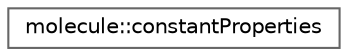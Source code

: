 digraph "Graphical Class Hierarchy"
{
 // LATEX_PDF_SIZE
  bgcolor="transparent";
  edge [fontname=Helvetica,fontsize=10,labelfontname=Helvetica,labelfontsize=10];
  node [fontname=Helvetica,fontsize=10,shape=box,height=0.2,width=0.4];
  rankdir="LR";
  Node0 [id="Node000000",label="molecule::constantProperties",height=0.2,width=0.4,color="grey40", fillcolor="white", style="filled",URL="$classFoam_1_1molecule_1_1constantProperties.html",tooltip=" "];
}
